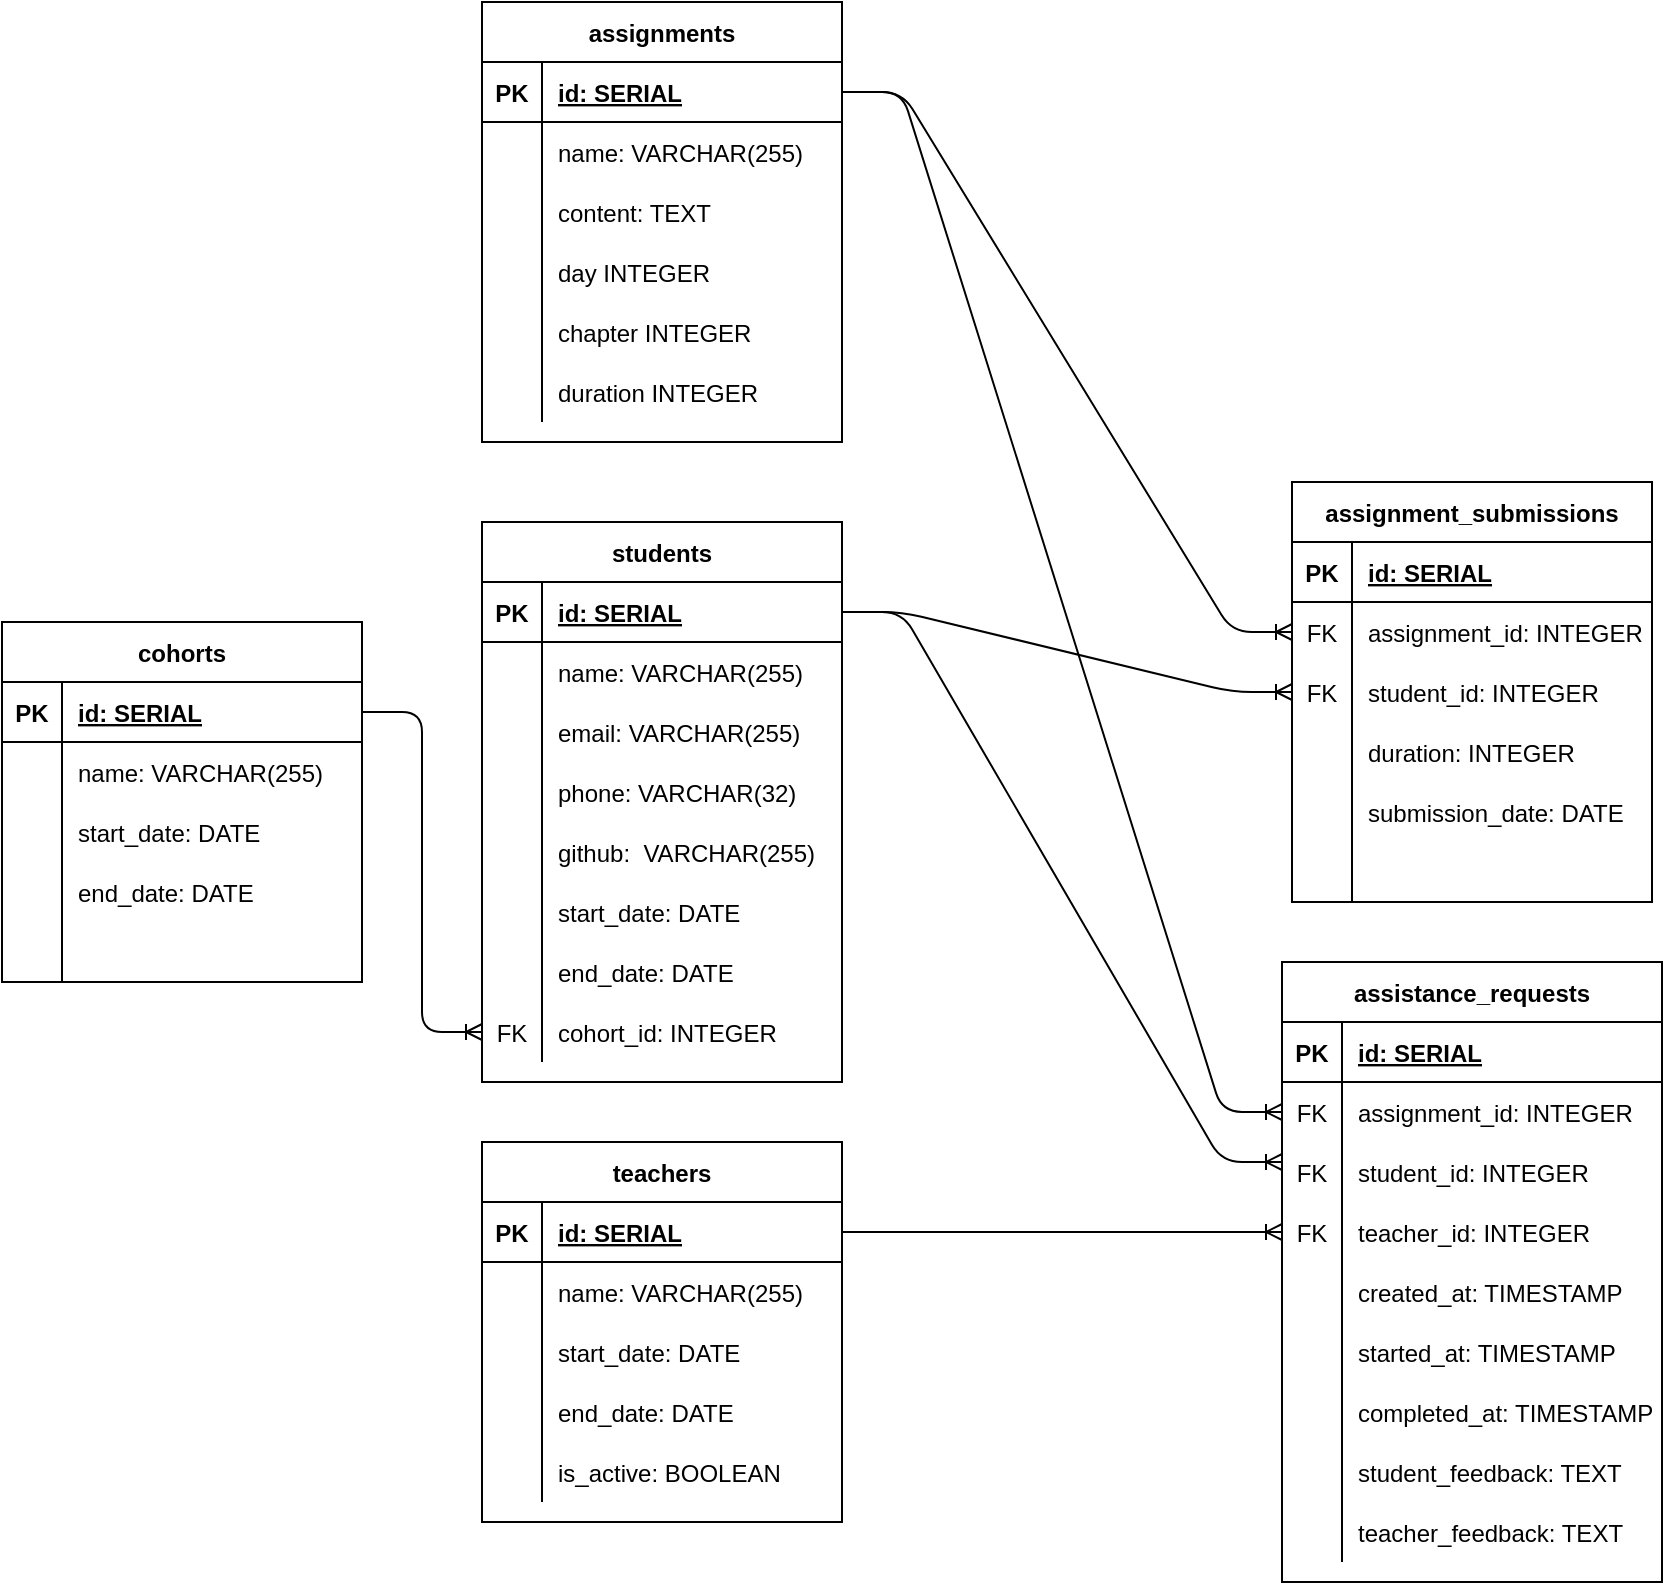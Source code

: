 <mxfile version="14.4.3" type="github">
  <diagram name="Page-1" id="9f46799a-70d6-7492-0946-bef42562c5a5">
    <mxGraphModel dx="452" dy="615" grid="1" gridSize="10" guides="1" tooltips="1" connect="1" arrows="1" fold="1" page="1" pageScale="1" pageWidth="1100" pageHeight="850" background="#ffffff" math="0" shadow="0">
      <root>
        <mxCell id="0" />
        <mxCell id="1" parent="0" />
        <mxCell id="kGKx1Hh210MYLpCaCGiT-14" value="" style="edgeStyle=entityRelationEdgeStyle;fontSize=12;html=1;endArrow=ERoneToMany;entryX=0;entryY=0.5;entryDx=0;entryDy=0;exitX=1;exitY=0.5;exitDx=0;exitDy=0;" edge="1" parent="1" source="kGKx1Hh210MYLpCaCGiT-20" target="kGKx1Hh210MYLpCaCGiT-45">
          <mxGeometry width="100" height="100" relative="1" as="geometry">
            <mxPoint x="450" y="90" as="sourcePoint" />
            <mxPoint x="540" y="-10" as="targetPoint" />
          </mxGeometry>
        </mxCell>
        <mxCell id="kGKx1Hh210MYLpCaCGiT-19" value="teachers" style="shape=table;startSize=30;container=1;collapsible=1;childLayout=tableLayout;fixedRows=1;rowLines=0;fontStyle=1;align=center;resizeLast=1;" vertex="1" parent="1">
          <mxGeometry x="460" y="580" width="180" height="190" as="geometry" />
        </mxCell>
        <mxCell id="kGKx1Hh210MYLpCaCGiT-20" value="" style="shape=partialRectangle;collapsible=0;dropTarget=0;pointerEvents=0;fillColor=none;top=0;left=0;bottom=1;right=0;points=[[0,0.5],[1,0.5]];portConstraint=eastwest;" vertex="1" parent="kGKx1Hh210MYLpCaCGiT-19">
          <mxGeometry y="30" width="180" height="30" as="geometry" />
        </mxCell>
        <mxCell id="kGKx1Hh210MYLpCaCGiT-21" value="PK" style="shape=partialRectangle;connectable=0;fillColor=none;top=0;left=0;bottom=0;right=0;fontStyle=1;overflow=hidden;" vertex="1" parent="kGKx1Hh210MYLpCaCGiT-20">
          <mxGeometry width="30" height="30" as="geometry" />
        </mxCell>
        <mxCell id="kGKx1Hh210MYLpCaCGiT-22" value="id: SERIAL" style="shape=partialRectangle;connectable=0;fillColor=none;top=0;left=0;bottom=0;right=0;align=left;spacingLeft=6;fontStyle=5;overflow=hidden;" vertex="1" parent="kGKx1Hh210MYLpCaCGiT-20">
          <mxGeometry x="30" width="150" height="30" as="geometry" />
        </mxCell>
        <mxCell id="kGKx1Hh210MYLpCaCGiT-23" value="" style="shape=partialRectangle;collapsible=0;dropTarget=0;pointerEvents=0;fillColor=none;top=0;left=0;bottom=0;right=0;points=[[0,0.5],[1,0.5]];portConstraint=eastwest;" vertex="1" parent="kGKx1Hh210MYLpCaCGiT-19">
          <mxGeometry y="60" width="180" height="30" as="geometry" />
        </mxCell>
        <mxCell id="kGKx1Hh210MYLpCaCGiT-24" value="" style="shape=partialRectangle;connectable=0;fillColor=none;top=0;left=0;bottom=0;right=0;editable=1;overflow=hidden;" vertex="1" parent="kGKx1Hh210MYLpCaCGiT-23">
          <mxGeometry width="30" height="30" as="geometry" />
        </mxCell>
        <mxCell id="kGKx1Hh210MYLpCaCGiT-25" value="name: VARCHAR(255)" style="shape=partialRectangle;connectable=0;fillColor=none;top=0;left=0;bottom=0;right=0;align=left;spacingLeft=6;overflow=hidden;" vertex="1" parent="kGKx1Hh210MYLpCaCGiT-23">
          <mxGeometry x="30" width="150" height="30" as="geometry" />
        </mxCell>
        <mxCell id="kGKx1Hh210MYLpCaCGiT-26" value="" style="shape=partialRectangle;collapsible=0;dropTarget=0;pointerEvents=0;fillColor=none;top=0;left=0;bottom=0;right=0;points=[[0,0.5],[1,0.5]];portConstraint=eastwest;" vertex="1" parent="kGKx1Hh210MYLpCaCGiT-19">
          <mxGeometry y="90" width="180" height="30" as="geometry" />
        </mxCell>
        <mxCell id="kGKx1Hh210MYLpCaCGiT-27" value="" style="shape=partialRectangle;connectable=0;fillColor=none;top=0;left=0;bottom=0;right=0;editable=1;overflow=hidden;" vertex="1" parent="kGKx1Hh210MYLpCaCGiT-26">
          <mxGeometry width="30" height="30" as="geometry" />
        </mxCell>
        <mxCell id="kGKx1Hh210MYLpCaCGiT-28" value="start_date: DATE" style="shape=partialRectangle;connectable=0;fillColor=none;top=0;left=0;bottom=0;right=0;align=left;spacingLeft=6;overflow=hidden;" vertex="1" parent="kGKx1Hh210MYLpCaCGiT-26">
          <mxGeometry x="30" width="150" height="30" as="geometry" />
        </mxCell>
        <mxCell id="kGKx1Hh210MYLpCaCGiT-29" value="" style="shape=partialRectangle;collapsible=0;dropTarget=0;pointerEvents=0;fillColor=none;top=0;left=0;bottom=0;right=0;points=[[0,0.5],[1,0.5]];portConstraint=eastwest;" vertex="1" parent="kGKx1Hh210MYLpCaCGiT-19">
          <mxGeometry y="120" width="180" height="30" as="geometry" />
        </mxCell>
        <mxCell id="kGKx1Hh210MYLpCaCGiT-30" value="" style="shape=partialRectangle;connectable=0;fillColor=none;top=0;left=0;bottom=0;right=0;editable=1;overflow=hidden;" vertex="1" parent="kGKx1Hh210MYLpCaCGiT-29">
          <mxGeometry width="30" height="30" as="geometry" />
        </mxCell>
        <mxCell id="kGKx1Hh210MYLpCaCGiT-31" value="end_date: DATE" style="shape=partialRectangle;connectable=0;fillColor=none;top=0;left=0;bottom=0;right=0;align=left;spacingLeft=6;overflow=hidden;" vertex="1" parent="kGKx1Hh210MYLpCaCGiT-29">
          <mxGeometry x="30" width="150" height="30" as="geometry" />
        </mxCell>
        <mxCell id="kGKx1Hh210MYLpCaCGiT-32" value="" style="shape=partialRectangle;collapsible=0;dropTarget=0;pointerEvents=0;fillColor=none;top=0;left=0;bottom=0;right=0;points=[[0,0.5],[1,0.5]];portConstraint=eastwest;" vertex="1" parent="kGKx1Hh210MYLpCaCGiT-19">
          <mxGeometry y="150" width="180" height="30" as="geometry" />
        </mxCell>
        <mxCell id="kGKx1Hh210MYLpCaCGiT-33" value="" style="shape=partialRectangle;connectable=0;fillColor=none;top=0;left=0;bottom=0;right=0;editable=1;overflow=hidden;" vertex="1" parent="kGKx1Hh210MYLpCaCGiT-32">
          <mxGeometry width="30" height="30" as="geometry" />
        </mxCell>
        <mxCell id="kGKx1Hh210MYLpCaCGiT-34" value="is_active: BOOLEAN" style="shape=partialRectangle;connectable=0;fillColor=none;top=0;left=0;bottom=0;right=0;align=left;spacingLeft=6;overflow=hidden;" vertex="1" parent="kGKx1Hh210MYLpCaCGiT-32">
          <mxGeometry x="30" width="150" height="30" as="geometry" />
        </mxCell>
        <mxCell id="kGKx1Hh210MYLpCaCGiT-35" value="assistance_requests" style="shape=table;startSize=30;container=1;collapsible=1;childLayout=tableLayout;fixedRows=1;rowLines=0;fontStyle=1;align=center;resizeLast=1;" vertex="1" parent="1">
          <mxGeometry x="860" y="490" width="190" height="310" as="geometry" />
        </mxCell>
        <mxCell id="kGKx1Hh210MYLpCaCGiT-36" value="" style="shape=partialRectangle;collapsible=0;dropTarget=0;pointerEvents=0;fillColor=none;top=0;left=0;bottom=1;right=0;points=[[0,0.5],[1,0.5]];portConstraint=eastwest;" vertex="1" parent="kGKx1Hh210MYLpCaCGiT-35">
          <mxGeometry y="30" width="190" height="30" as="geometry" />
        </mxCell>
        <mxCell id="kGKx1Hh210MYLpCaCGiT-37" value="PK" style="shape=partialRectangle;connectable=0;fillColor=none;top=0;left=0;bottom=0;right=0;fontStyle=1;overflow=hidden;" vertex="1" parent="kGKx1Hh210MYLpCaCGiT-36">
          <mxGeometry width="30" height="30" as="geometry" />
        </mxCell>
        <mxCell id="kGKx1Hh210MYLpCaCGiT-38" value="id: SERIAL" style="shape=partialRectangle;connectable=0;fillColor=none;top=0;left=0;bottom=0;right=0;align=left;spacingLeft=6;fontStyle=5;overflow=hidden;" vertex="1" parent="kGKx1Hh210MYLpCaCGiT-36">
          <mxGeometry x="30" width="160" height="30" as="geometry" />
        </mxCell>
        <mxCell id="kGKx1Hh210MYLpCaCGiT-39" value="" style="shape=partialRectangle;collapsible=0;dropTarget=0;pointerEvents=0;fillColor=none;top=0;left=0;bottom=0;right=0;points=[[0,0.5],[1,0.5]];portConstraint=eastwest;" vertex="1" parent="kGKx1Hh210MYLpCaCGiT-35">
          <mxGeometry y="60" width="190" height="30" as="geometry" />
        </mxCell>
        <mxCell id="kGKx1Hh210MYLpCaCGiT-40" value="FK" style="shape=partialRectangle;connectable=0;fillColor=none;top=0;left=0;bottom=0;right=0;editable=1;overflow=hidden;" vertex="1" parent="kGKx1Hh210MYLpCaCGiT-39">
          <mxGeometry width="30" height="30" as="geometry" />
        </mxCell>
        <mxCell id="kGKx1Hh210MYLpCaCGiT-41" value="assignment_id: INTEGER" style="shape=partialRectangle;connectable=0;fillColor=none;top=0;left=0;bottom=0;right=0;align=left;spacingLeft=6;overflow=hidden;" vertex="1" parent="kGKx1Hh210MYLpCaCGiT-39">
          <mxGeometry x="30" width="160" height="30" as="geometry" />
        </mxCell>
        <mxCell id="kGKx1Hh210MYLpCaCGiT-42" value="" style="shape=partialRectangle;collapsible=0;dropTarget=0;pointerEvents=0;fillColor=none;top=0;left=0;bottom=0;right=0;points=[[0,0.5],[1,0.5]];portConstraint=eastwest;" vertex="1" parent="kGKx1Hh210MYLpCaCGiT-35">
          <mxGeometry y="90" width="190" height="30" as="geometry" />
        </mxCell>
        <mxCell id="kGKx1Hh210MYLpCaCGiT-43" value="FK" style="shape=partialRectangle;connectable=0;fillColor=none;top=0;left=0;bottom=0;right=0;editable=1;overflow=hidden;" vertex="1" parent="kGKx1Hh210MYLpCaCGiT-42">
          <mxGeometry width="30" height="30" as="geometry" />
        </mxCell>
        <mxCell id="kGKx1Hh210MYLpCaCGiT-44" value="student_id: INTEGER" style="shape=partialRectangle;connectable=0;fillColor=none;top=0;left=0;bottom=0;right=0;align=left;spacingLeft=6;overflow=hidden;" vertex="1" parent="kGKx1Hh210MYLpCaCGiT-42">
          <mxGeometry x="30" width="160" height="30" as="geometry" />
        </mxCell>
        <mxCell id="kGKx1Hh210MYLpCaCGiT-45" value="" style="shape=partialRectangle;collapsible=0;dropTarget=0;pointerEvents=0;fillColor=none;top=0;left=0;bottom=0;right=0;points=[[0,0.5],[1,0.5]];portConstraint=eastwest;" vertex="1" parent="kGKx1Hh210MYLpCaCGiT-35">
          <mxGeometry y="120" width="190" height="30" as="geometry" />
        </mxCell>
        <mxCell id="kGKx1Hh210MYLpCaCGiT-46" value="FK" style="shape=partialRectangle;connectable=0;fillColor=none;top=0;left=0;bottom=0;right=0;editable=1;overflow=hidden;" vertex="1" parent="kGKx1Hh210MYLpCaCGiT-45">
          <mxGeometry width="30" height="30" as="geometry" />
        </mxCell>
        <mxCell id="kGKx1Hh210MYLpCaCGiT-47" value="teacher_id: INTEGER" style="shape=partialRectangle;connectable=0;fillColor=none;top=0;left=0;bottom=0;right=0;align=left;spacingLeft=6;overflow=hidden;" vertex="1" parent="kGKx1Hh210MYLpCaCGiT-45">
          <mxGeometry x="30" width="160" height="30" as="geometry" />
        </mxCell>
        <mxCell id="kGKx1Hh210MYLpCaCGiT-48" value="" style="shape=partialRectangle;collapsible=0;dropTarget=0;pointerEvents=0;fillColor=none;top=0;left=0;bottom=0;right=0;points=[[0,0.5],[1,0.5]];portConstraint=eastwest;" vertex="1" parent="kGKx1Hh210MYLpCaCGiT-35">
          <mxGeometry y="150" width="190" height="30" as="geometry" />
        </mxCell>
        <mxCell id="kGKx1Hh210MYLpCaCGiT-49" value="" style="shape=partialRectangle;connectable=0;fillColor=none;top=0;left=0;bottom=0;right=0;editable=1;overflow=hidden;" vertex="1" parent="kGKx1Hh210MYLpCaCGiT-48">
          <mxGeometry width="30" height="30" as="geometry" />
        </mxCell>
        <mxCell id="kGKx1Hh210MYLpCaCGiT-50" value="created_at: TIMESTAMP" style="shape=partialRectangle;connectable=0;fillColor=none;top=0;left=0;bottom=0;right=0;align=left;spacingLeft=6;overflow=hidden;" vertex="1" parent="kGKx1Hh210MYLpCaCGiT-48">
          <mxGeometry x="30" width="160" height="30" as="geometry" />
        </mxCell>
        <mxCell id="kGKx1Hh210MYLpCaCGiT-51" value="" style="shape=partialRectangle;collapsible=0;dropTarget=0;pointerEvents=0;fillColor=none;top=0;left=0;bottom=0;right=0;points=[[0,0.5],[1,0.5]];portConstraint=eastwest;" vertex="1" parent="kGKx1Hh210MYLpCaCGiT-35">
          <mxGeometry y="180" width="190" height="30" as="geometry" />
        </mxCell>
        <mxCell id="kGKx1Hh210MYLpCaCGiT-52" value="" style="shape=partialRectangle;connectable=0;fillColor=none;top=0;left=0;bottom=0;right=0;editable=1;overflow=hidden;" vertex="1" parent="kGKx1Hh210MYLpCaCGiT-51">
          <mxGeometry width="30" height="30" as="geometry" />
        </mxCell>
        <mxCell id="kGKx1Hh210MYLpCaCGiT-53" value="started_at: TIMESTAMP" style="shape=partialRectangle;connectable=0;fillColor=none;top=0;left=0;bottom=0;right=0;align=left;spacingLeft=6;overflow=hidden;" vertex="1" parent="kGKx1Hh210MYLpCaCGiT-51">
          <mxGeometry x="30" width="160" height="30" as="geometry" />
        </mxCell>
        <mxCell id="kGKx1Hh210MYLpCaCGiT-151" value="" style="shape=partialRectangle;collapsible=0;dropTarget=0;pointerEvents=0;fillColor=none;top=0;left=0;bottom=0;right=0;points=[[0,0.5],[1,0.5]];portConstraint=eastwest;" vertex="1" parent="kGKx1Hh210MYLpCaCGiT-35">
          <mxGeometry y="210" width="190" height="30" as="geometry" />
        </mxCell>
        <mxCell id="kGKx1Hh210MYLpCaCGiT-152" value="" style="shape=partialRectangle;connectable=0;fillColor=none;top=0;left=0;bottom=0;right=0;editable=1;overflow=hidden;" vertex="1" parent="kGKx1Hh210MYLpCaCGiT-151">
          <mxGeometry width="30" height="30" as="geometry" />
        </mxCell>
        <mxCell id="kGKx1Hh210MYLpCaCGiT-153" value="completed_at: TIMESTAMP" style="shape=partialRectangle;connectable=0;fillColor=none;top=0;left=0;bottom=0;right=0;align=left;spacingLeft=6;overflow=hidden;" vertex="1" parent="kGKx1Hh210MYLpCaCGiT-151">
          <mxGeometry x="30" width="160" height="30" as="geometry" />
        </mxCell>
        <mxCell id="kGKx1Hh210MYLpCaCGiT-54" value="" style="shape=partialRectangle;collapsible=0;dropTarget=0;pointerEvents=0;fillColor=none;top=0;left=0;bottom=0;right=0;points=[[0,0.5],[1,0.5]];portConstraint=eastwest;" vertex="1" parent="kGKx1Hh210MYLpCaCGiT-35">
          <mxGeometry y="240" width="190" height="30" as="geometry" />
        </mxCell>
        <mxCell id="kGKx1Hh210MYLpCaCGiT-55" value="" style="shape=partialRectangle;connectable=0;fillColor=none;top=0;left=0;bottom=0;right=0;editable=1;overflow=hidden;" vertex="1" parent="kGKx1Hh210MYLpCaCGiT-54">
          <mxGeometry width="30" height="30" as="geometry" />
        </mxCell>
        <mxCell id="kGKx1Hh210MYLpCaCGiT-56" value="student_feedback: TEXT" style="shape=partialRectangle;connectable=0;fillColor=none;top=0;left=0;bottom=0;right=0;align=left;spacingLeft=6;overflow=hidden;" vertex="1" parent="kGKx1Hh210MYLpCaCGiT-54">
          <mxGeometry x="30" width="160" height="30" as="geometry" />
        </mxCell>
        <mxCell id="kGKx1Hh210MYLpCaCGiT-57" value="" style="shape=partialRectangle;collapsible=0;dropTarget=0;pointerEvents=0;fillColor=none;top=0;left=0;bottom=0;right=0;points=[[0,0.5],[1,0.5]];portConstraint=eastwest;" vertex="1" parent="kGKx1Hh210MYLpCaCGiT-35">
          <mxGeometry y="270" width="190" height="30" as="geometry" />
        </mxCell>
        <mxCell id="kGKx1Hh210MYLpCaCGiT-58" value="" style="shape=partialRectangle;connectable=0;fillColor=none;top=0;left=0;bottom=0;right=0;editable=1;overflow=hidden;" vertex="1" parent="kGKx1Hh210MYLpCaCGiT-57">
          <mxGeometry width="30" height="30" as="geometry" />
        </mxCell>
        <mxCell id="kGKx1Hh210MYLpCaCGiT-59" value="teacher_feedback: TEXT" style="shape=partialRectangle;connectable=0;fillColor=none;top=0;left=0;bottom=0;right=0;align=left;spacingLeft=6;overflow=hidden;" vertex="1" parent="kGKx1Hh210MYLpCaCGiT-57">
          <mxGeometry x="30" width="160" height="30" as="geometry" />
        </mxCell>
        <mxCell id="kGKx1Hh210MYLpCaCGiT-60" value="students" style="shape=table;startSize=30;container=1;collapsible=1;childLayout=tableLayout;fixedRows=1;rowLines=0;fontStyle=1;align=center;resizeLast=1;" vertex="1" parent="1">
          <mxGeometry x="460" y="270" width="180" height="280" as="geometry" />
        </mxCell>
        <mxCell id="kGKx1Hh210MYLpCaCGiT-61" value="" style="shape=partialRectangle;collapsible=0;dropTarget=0;pointerEvents=0;fillColor=none;top=0;left=0;bottom=1;right=0;points=[[0,0.5],[1,0.5]];portConstraint=eastwest;" vertex="1" parent="kGKx1Hh210MYLpCaCGiT-60">
          <mxGeometry y="30" width="180" height="30" as="geometry" />
        </mxCell>
        <mxCell id="kGKx1Hh210MYLpCaCGiT-62" value="PK" style="shape=partialRectangle;connectable=0;fillColor=none;top=0;left=0;bottom=0;right=0;fontStyle=1;overflow=hidden;" vertex="1" parent="kGKx1Hh210MYLpCaCGiT-61">
          <mxGeometry width="30" height="30" as="geometry" />
        </mxCell>
        <mxCell id="kGKx1Hh210MYLpCaCGiT-63" value="id: SERIAL" style="shape=partialRectangle;connectable=0;fillColor=none;top=0;left=0;bottom=0;right=0;align=left;spacingLeft=6;fontStyle=5;overflow=hidden;" vertex="1" parent="kGKx1Hh210MYLpCaCGiT-61">
          <mxGeometry x="30" width="150" height="30" as="geometry" />
        </mxCell>
        <mxCell id="kGKx1Hh210MYLpCaCGiT-64" value="" style="shape=partialRectangle;collapsible=0;dropTarget=0;pointerEvents=0;fillColor=none;top=0;left=0;bottom=0;right=0;points=[[0,0.5],[1,0.5]];portConstraint=eastwest;" vertex="1" parent="kGKx1Hh210MYLpCaCGiT-60">
          <mxGeometry y="60" width="180" height="30" as="geometry" />
        </mxCell>
        <mxCell id="kGKx1Hh210MYLpCaCGiT-65" value="" style="shape=partialRectangle;connectable=0;fillColor=none;top=0;left=0;bottom=0;right=0;editable=1;overflow=hidden;" vertex="1" parent="kGKx1Hh210MYLpCaCGiT-64">
          <mxGeometry width="30" height="30" as="geometry" />
        </mxCell>
        <mxCell id="kGKx1Hh210MYLpCaCGiT-66" value="name: VARCHAR(255)" style="shape=partialRectangle;connectable=0;fillColor=none;top=0;left=0;bottom=0;right=0;align=left;spacingLeft=6;overflow=hidden;" vertex="1" parent="kGKx1Hh210MYLpCaCGiT-64">
          <mxGeometry x="30" width="150" height="30" as="geometry" />
        </mxCell>
        <mxCell id="kGKx1Hh210MYLpCaCGiT-67" value="" style="shape=partialRectangle;collapsible=0;dropTarget=0;pointerEvents=0;fillColor=none;top=0;left=0;bottom=0;right=0;points=[[0,0.5],[1,0.5]];portConstraint=eastwest;" vertex="1" parent="kGKx1Hh210MYLpCaCGiT-60">
          <mxGeometry y="90" width="180" height="30" as="geometry" />
        </mxCell>
        <mxCell id="kGKx1Hh210MYLpCaCGiT-68" value="" style="shape=partialRectangle;connectable=0;fillColor=none;top=0;left=0;bottom=0;right=0;editable=1;overflow=hidden;" vertex="1" parent="kGKx1Hh210MYLpCaCGiT-67">
          <mxGeometry width="30" height="30" as="geometry" />
        </mxCell>
        <mxCell id="kGKx1Hh210MYLpCaCGiT-69" value="email: VARCHAR(255)" style="shape=partialRectangle;connectable=0;fillColor=none;top=0;left=0;bottom=0;right=0;align=left;spacingLeft=6;overflow=hidden;" vertex="1" parent="kGKx1Hh210MYLpCaCGiT-67">
          <mxGeometry x="30" width="150" height="30" as="geometry" />
        </mxCell>
        <mxCell id="kGKx1Hh210MYLpCaCGiT-70" value="" style="shape=partialRectangle;collapsible=0;dropTarget=0;pointerEvents=0;fillColor=none;top=0;left=0;bottom=0;right=0;points=[[0,0.5],[1,0.5]];portConstraint=eastwest;" vertex="1" parent="kGKx1Hh210MYLpCaCGiT-60">
          <mxGeometry y="120" width="180" height="30" as="geometry" />
        </mxCell>
        <mxCell id="kGKx1Hh210MYLpCaCGiT-71" value="" style="shape=partialRectangle;connectable=0;fillColor=none;top=0;left=0;bottom=0;right=0;editable=1;overflow=hidden;" vertex="1" parent="kGKx1Hh210MYLpCaCGiT-70">
          <mxGeometry width="30" height="30" as="geometry" />
        </mxCell>
        <mxCell id="kGKx1Hh210MYLpCaCGiT-72" value="phone:  VARCHAR(32)" style="shape=partialRectangle;connectable=0;fillColor=none;top=0;left=0;bottom=0;right=0;align=left;spacingLeft=6;overflow=hidden;" vertex="1" parent="kGKx1Hh210MYLpCaCGiT-70">
          <mxGeometry x="30" width="150" height="30" as="geometry" />
        </mxCell>
        <mxCell id="kGKx1Hh210MYLpCaCGiT-73" value="" style="shape=partialRectangle;collapsible=0;dropTarget=0;pointerEvents=0;fillColor=none;top=0;left=0;bottom=0;right=0;points=[[0,0.5],[1,0.5]];portConstraint=eastwest;" vertex="1" parent="kGKx1Hh210MYLpCaCGiT-60">
          <mxGeometry y="150" width="180" height="30" as="geometry" />
        </mxCell>
        <mxCell id="kGKx1Hh210MYLpCaCGiT-74" value="" style="shape=partialRectangle;connectable=0;fillColor=none;top=0;left=0;bottom=0;right=0;editable=1;overflow=hidden;" vertex="1" parent="kGKx1Hh210MYLpCaCGiT-73">
          <mxGeometry width="30" height="30" as="geometry" />
        </mxCell>
        <mxCell id="kGKx1Hh210MYLpCaCGiT-75" value="github:  VARCHAR(255)" style="shape=partialRectangle;connectable=0;fillColor=none;top=0;left=0;bottom=0;right=0;align=left;spacingLeft=6;overflow=hidden;" vertex="1" parent="kGKx1Hh210MYLpCaCGiT-73">
          <mxGeometry x="30" width="150" height="30" as="geometry" />
        </mxCell>
        <mxCell id="kGKx1Hh210MYLpCaCGiT-125" value="" style="shape=partialRectangle;collapsible=0;dropTarget=0;pointerEvents=0;fillColor=none;top=0;left=0;bottom=0;right=0;points=[[0,0.5],[1,0.5]];portConstraint=eastwest;" vertex="1" parent="kGKx1Hh210MYLpCaCGiT-60">
          <mxGeometry y="180" width="180" height="30" as="geometry" />
        </mxCell>
        <mxCell id="kGKx1Hh210MYLpCaCGiT-126" value="" style="shape=partialRectangle;connectable=0;fillColor=none;top=0;left=0;bottom=0;right=0;editable=1;overflow=hidden;" vertex="1" parent="kGKx1Hh210MYLpCaCGiT-125">
          <mxGeometry width="30" height="30" as="geometry" />
        </mxCell>
        <mxCell id="kGKx1Hh210MYLpCaCGiT-127" value="start_date: DATE" style="shape=partialRectangle;connectable=0;fillColor=none;top=0;left=0;bottom=0;right=0;align=left;spacingLeft=6;overflow=hidden;" vertex="1" parent="kGKx1Hh210MYLpCaCGiT-125">
          <mxGeometry x="30" width="150" height="30" as="geometry" />
        </mxCell>
        <mxCell id="kGKx1Hh210MYLpCaCGiT-128" value="" style="shape=partialRectangle;collapsible=0;dropTarget=0;pointerEvents=0;fillColor=none;top=0;left=0;bottom=0;right=0;points=[[0,0.5],[1,0.5]];portConstraint=eastwest;" vertex="1" parent="kGKx1Hh210MYLpCaCGiT-60">
          <mxGeometry y="210" width="180" height="30" as="geometry" />
        </mxCell>
        <mxCell id="kGKx1Hh210MYLpCaCGiT-129" value="" style="shape=partialRectangle;connectable=0;fillColor=none;top=0;left=0;bottom=0;right=0;editable=1;overflow=hidden;" vertex="1" parent="kGKx1Hh210MYLpCaCGiT-128">
          <mxGeometry width="30" height="30" as="geometry" />
        </mxCell>
        <mxCell id="kGKx1Hh210MYLpCaCGiT-130" value="end_date: DATE" style="shape=partialRectangle;connectable=0;fillColor=none;top=0;left=0;bottom=0;right=0;align=left;spacingLeft=6;overflow=hidden;" vertex="1" parent="kGKx1Hh210MYLpCaCGiT-128">
          <mxGeometry x="30" width="150" height="30" as="geometry" />
        </mxCell>
        <mxCell id="kGKx1Hh210MYLpCaCGiT-131" value="" style="shape=partialRectangle;collapsible=0;dropTarget=0;pointerEvents=0;fillColor=none;top=0;left=0;bottom=0;right=0;points=[[0,0.5],[1,0.5]];portConstraint=eastwest;" vertex="1" parent="kGKx1Hh210MYLpCaCGiT-60">
          <mxGeometry y="240" width="180" height="30" as="geometry" />
        </mxCell>
        <mxCell id="kGKx1Hh210MYLpCaCGiT-132" value="FK" style="shape=partialRectangle;connectable=0;fillColor=none;top=0;left=0;bottom=0;right=0;editable=1;overflow=hidden;" vertex="1" parent="kGKx1Hh210MYLpCaCGiT-131">
          <mxGeometry width="30" height="30" as="geometry" />
        </mxCell>
        <mxCell id="kGKx1Hh210MYLpCaCGiT-133" value="cohort_id: INTEGER" style="shape=partialRectangle;connectable=0;fillColor=none;top=0;left=0;bottom=0;right=0;align=left;spacingLeft=6;overflow=hidden;" vertex="1" parent="kGKx1Hh210MYLpCaCGiT-131">
          <mxGeometry x="30" width="150" height="30" as="geometry" />
        </mxCell>
        <mxCell id="kGKx1Hh210MYLpCaCGiT-76" value="cohorts" style="shape=table;startSize=30;container=1;collapsible=1;childLayout=tableLayout;fixedRows=1;rowLines=0;fontStyle=1;align=center;resizeLast=1;" vertex="1" parent="1">
          <mxGeometry x="220" y="320" width="180" height="180" as="geometry" />
        </mxCell>
        <mxCell id="kGKx1Hh210MYLpCaCGiT-77" value="" style="shape=partialRectangle;collapsible=0;dropTarget=0;pointerEvents=0;fillColor=none;top=0;left=0;bottom=1;right=0;points=[[0,0.5],[1,0.5]];portConstraint=eastwest;" vertex="1" parent="kGKx1Hh210MYLpCaCGiT-76">
          <mxGeometry y="30" width="180" height="30" as="geometry" />
        </mxCell>
        <mxCell id="kGKx1Hh210MYLpCaCGiT-78" value="PK" style="shape=partialRectangle;connectable=0;fillColor=none;top=0;left=0;bottom=0;right=0;fontStyle=1;overflow=hidden;" vertex="1" parent="kGKx1Hh210MYLpCaCGiT-77">
          <mxGeometry width="30" height="30" as="geometry" />
        </mxCell>
        <mxCell id="kGKx1Hh210MYLpCaCGiT-79" value="id: SERIAL" style="shape=partialRectangle;connectable=0;fillColor=none;top=0;left=0;bottom=0;right=0;align=left;spacingLeft=6;fontStyle=5;overflow=hidden;" vertex="1" parent="kGKx1Hh210MYLpCaCGiT-77">
          <mxGeometry x="30" width="150" height="30" as="geometry" />
        </mxCell>
        <mxCell id="kGKx1Hh210MYLpCaCGiT-80" value="" style="shape=partialRectangle;collapsible=0;dropTarget=0;pointerEvents=0;fillColor=none;top=0;left=0;bottom=0;right=0;points=[[0,0.5],[1,0.5]];portConstraint=eastwest;" vertex="1" parent="kGKx1Hh210MYLpCaCGiT-76">
          <mxGeometry y="60" width="180" height="30" as="geometry" />
        </mxCell>
        <mxCell id="kGKx1Hh210MYLpCaCGiT-81" value="" style="shape=partialRectangle;connectable=0;fillColor=none;top=0;left=0;bottom=0;right=0;editable=1;overflow=hidden;" vertex="1" parent="kGKx1Hh210MYLpCaCGiT-80">
          <mxGeometry width="30" height="30" as="geometry" />
        </mxCell>
        <mxCell id="kGKx1Hh210MYLpCaCGiT-82" value="name:  VARCHAR(255)" style="shape=partialRectangle;connectable=0;fillColor=none;top=0;left=0;bottom=0;right=0;align=left;spacingLeft=6;overflow=hidden;" vertex="1" parent="kGKx1Hh210MYLpCaCGiT-80">
          <mxGeometry x="30" width="150" height="30" as="geometry" />
        </mxCell>
        <mxCell id="kGKx1Hh210MYLpCaCGiT-83" value="" style="shape=partialRectangle;collapsible=0;dropTarget=0;pointerEvents=0;fillColor=none;top=0;left=0;bottom=0;right=0;points=[[0,0.5],[1,0.5]];portConstraint=eastwest;" vertex="1" parent="kGKx1Hh210MYLpCaCGiT-76">
          <mxGeometry y="90" width="180" height="30" as="geometry" />
        </mxCell>
        <mxCell id="kGKx1Hh210MYLpCaCGiT-84" value="" style="shape=partialRectangle;connectable=0;fillColor=none;top=0;left=0;bottom=0;right=0;editable=1;overflow=hidden;" vertex="1" parent="kGKx1Hh210MYLpCaCGiT-83">
          <mxGeometry width="30" height="30" as="geometry" />
        </mxCell>
        <mxCell id="kGKx1Hh210MYLpCaCGiT-85" value="start_date: DATE" style="shape=partialRectangle;connectable=0;fillColor=none;top=0;left=0;bottom=0;right=0;align=left;spacingLeft=6;overflow=hidden;" vertex="1" parent="kGKx1Hh210MYLpCaCGiT-83">
          <mxGeometry x="30" width="150" height="30" as="geometry" />
        </mxCell>
        <mxCell id="kGKx1Hh210MYLpCaCGiT-86" value="" style="shape=partialRectangle;collapsible=0;dropTarget=0;pointerEvents=0;fillColor=none;top=0;left=0;bottom=0;right=0;points=[[0,0.5],[1,0.5]];portConstraint=eastwest;" vertex="1" parent="kGKx1Hh210MYLpCaCGiT-76">
          <mxGeometry y="120" width="180" height="30" as="geometry" />
        </mxCell>
        <mxCell id="kGKx1Hh210MYLpCaCGiT-87" value="" style="shape=partialRectangle;connectable=0;fillColor=none;top=0;left=0;bottom=0;right=0;editable=1;overflow=hidden;" vertex="1" parent="kGKx1Hh210MYLpCaCGiT-86">
          <mxGeometry width="30" height="30" as="geometry" />
        </mxCell>
        <mxCell id="kGKx1Hh210MYLpCaCGiT-88" value="end_date: DATE" style="shape=partialRectangle;connectable=0;fillColor=none;top=0;left=0;bottom=0;right=0;align=left;spacingLeft=6;overflow=hidden;" vertex="1" parent="kGKx1Hh210MYLpCaCGiT-86">
          <mxGeometry x="30" width="150" height="30" as="geometry" />
        </mxCell>
        <mxCell id="kGKx1Hh210MYLpCaCGiT-89" value="" style="shape=partialRectangle;collapsible=0;dropTarget=0;pointerEvents=0;fillColor=none;top=0;left=0;bottom=0;right=0;points=[[0,0.5],[1,0.5]];portConstraint=eastwest;" vertex="1" parent="kGKx1Hh210MYLpCaCGiT-76">
          <mxGeometry y="150" width="180" height="30" as="geometry" />
        </mxCell>
        <mxCell id="kGKx1Hh210MYLpCaCGiT-90" value="" style="shape=partialRectangle;connectable=0;fillColor=none;top=0;left=0;bottom=0;right=0;editable=1;overflow=hidden;" vertex="1" parent="kGKx1Hh210MYLpCaCGiT-89">
          <mxGeometry width="30" height="30" as="geometry" />
        </mxCell>
        <mxCell id="kGKx1Hh210MYLpCaCGiT-91" value="" style="shape=partialRectangle;connectable=0;fillColor=none;top=0;left=0;bottom=0;right=0;align=left;spacingLeft=6;overflow=hidden;" vertex="1" parent="kGKx1Hh210MYLpCaCGiT-89">
          <mxGeometry x="30" width="150" height="30" as="geometry" />
        </mxCell>
        <mxCell id="kGKx1Hh210MYLpCaCGiT-92" value="assignments" style="shape=table;startSize=30;container=1;collapsible=1;childLayout=tableLayout;fixedRows=1;rowLines=0;fontStyle=1;align=center;resizeLast=1;" vertex="1" parent="1">
          <mxGeometry x="460" y="10" width="180" height="220" as="geometry" />
        </mxCell>
        <mxCell id="kGKx1Hh210MYLpCaCGiT-93" value="" style="shape=partialRectangle;collapsible=0;dropTarget=0;pointerEvents=0;fillColor=none;top=0;left=0;bottom=1;right=0;points=[[0,0.5],[1,0.5]];portConstraint=eastwest;" vertex="1" parent="kGKx1Hh210MYLpCaCGiT-92">
          <mxGeometry y="30" width="180" height="30" as="geometry" />
        </mxCell>
        <mxCell id="kGKx1Hh210MYLpCaCGiT-94" value="PK" style="shape=partialRectangle;connectable=0;fillColor=none;top=0;left=0;bottom=0;right=0;fontStyle=1;overflow=hidden;" vertex="1" parent="kGKx1Hh210MYLpCaCGiT-93">
          <mxGeometry width="30" height="30" as="geometry" />
        </mxCell>
        <mxCell id="kGKx1Hh210MYLpCaCGiT-95" value="id: SERIAL" style="shape=partialRectangle;connectable=0;fillColor=none;top=0;left=0;bottom=0;right=0;align=left;spacingLeft=6;fontStyle=5;overflow=hidden;" vertex="1" parent="kGKx1Hh210MYLpCaCGiT-93">
          <mxGeometry x="30" width="150" height="30" as="geometry" />
        </mxCell>
        <mxCell id="kGKx1Hh210MYLpCaCGiT-96" value="" style="shape=partialRectangle;collapsible=0;dropTarget=0;pointerEvents=0;fillColor=none;top=0;left=0;bottom=0;right=0;points=[[0,0.5],[1,0.5]];portConstraint=eastwest;" vertex="1" parent="kGKx1Hh210MYLpCaCGiT-92">
          <mxGeometry y="60" width="180" height="30" as="geometry" />
        </mxCell>
        <mxCell id="kGKx1Hh210MYLpCaCGiT-97" value="" style="shape=partialRectangle;connectable=0;fillColor=none;top=0;left=0;bottom=0;right=0;editable=1;overflow=hidden;" vertex="1" parent="kGKx1Hh210MYLpCaCGiT-96">
          <mxGeometry width="30" height="30" as="geometry" />
        </mxCell>
        <mxCell id="kGKx1Hh210MYLpCaCGiT-98" value="name: VARCHAR(255)" style="shape=partialRectangle;connectable=0;fillColor=none;top=0;left=0;bottom=0;right=0;align=left;spacingLeft=6;overflow=hidden;" vertex="1" parent="kGKx1Hh210MYLpCaCGiT-96">
          <mxGeometry x="30" width="150" height="30" as="geometry" />
        </mxCell>
        <mxCell id="kGKx1Hh210MYLpCaCGiT-99" value="" style="shape=partialRectangle;collapsible=0;dropTarget=0;pointerEvents=0;fillColor=none;top=0;left=0;bottom=0;right=0;points=[[0,0.5],[1,0.5]];portConstraint=eastwest;" vertex="1" parent="kGKx1Hh210MYLpCaCGiT-92">
          <mxGeometry y="90" width="180" height="30" as="geometry" />
        </mxCell>
        <mxCell id="kGKx1Hh210MYLpCaCGiT-100" value="" style="shape=partialRectangle;connectable=0;fillColor=none;top=0;left=0;bottom=0;right=0;editable=1;overflow=hidden;" vertex="1" parent="kGKx1Hh210MYLpCaCGiT-99">
          <mxGeometry width="30" height="30" as="geometry" />
        </mxCell>
        <mxCell id="kGKx1Hh210MYLpCaCGiT-101" value="content: TEXT" style="shape=partialRectangle;connectable=0;fillColor=none;top=0;left=0;bottom=0;right=0;align=left;spacingLeft=6;overflow=hidden;" vertex="1" parent="kGKx1Hh210MYLpCaCGiT-99">
          <mxGeometry x="30" width="150" height="30" as="geometry" />
        </mxCell>
        <mxCell id="kGKx1Hh210MYLpCaCGiT-102" value="" style="shape=partialRectangle;collapsible=0;dropTarget=0;pointerEvents=0;fillColor=none;top=0;left=0;bottom=0;right=0;points=[[0,0.5],[1,0.5]];portConstraint=eastwest;" vertex="1" parent="kGKx1Hh210MYLpCaCGiT-92">
          <mxGeometry y="120" width="180" height="30" as="geometry" />
        </mxCell>
        <mxCell id="kGKx1Hh210MYLpCaCGiT-103" value="" style="shape=partialRectangle;connectable=0;fillColor=none;top=0;left=0;bottom=0;right=0;editable=1;overflow=hidden;" vertex="1" parent="kGKx1Hh210MYLpCaCGiT-102">
          <mxGeometry width="30" height="30" as="geometry" />
        </mxCell>
        <mxCell id="kGKx1Hh210MYLpCaCGiT-104" value="day INTEGER" style="shape=partialRectangle;connectable=0;fillColor=none;top=0;left=0;bottom=0;right=0;align=left;spacingLeft=6;overflow=hidden;" vertex="1" parent="kGKx1Hh210MYLpCaCGiT-102">
          <mxGeometry x="30" width="150" height="30" as="geometry" />
        </mxCell>
        <mxCell id="kGKx1Hh210MYLpCaCGiT-105" value="" style="shape=partialRectangle;collapsible=0;dropTarget=0;pointerEvents=0;fillColor=none;top=0;left=0;bottom=0;right=0;points=[[0,0.5],[1,0.5]];portConstraint=eastwest;" vertex="1" parent="kGKx1Hh210MYLpCaCGiT-92">
          <mxGeometry y="150" width="180" height="30" as="geometry" />
        </mxCell>
        <mxCell id="kGKx1Hh210MYLpCaCGiT-106" value="" style="shape=partialRectangle;connectable=0;fillColor=none;top=0;left=0;bottom=0;right=0;editable=1;overflow=hidden;" vertex="1" parent="kGKx1Hh210MYLpCaCGiT-105">
          <mxGeometry width="30" height="30" as="geometry" />
        </mxCell>
        <mxCell id="kGKx1Hh210MYLpCaCGiT-107" value="chapter INTEGER" style="shape=partialRectangle;connectable=0;fillColor=none;top=0;left=0;bottom=0;right=0;align=left;spacingLeft=6;overflow=hidden;" vertex="1" parent="kGKx1Hh210MYLpCaCGiT-105">
          <mxGeometry x="30" width="150" height="30" as="geometry" />
        </mxCell>
        <mxCell id="kGKx1Hh210MYLpCaCGiT-134" value="" style="shape=partialRectangle;collapsible=0;dropTarget=0;pointerEvents=0;fillColor=none;top=0;left=0;bottom=0;right=0;points=[[0,0.5],[1,0.5]];portConstraint=eastwest;" vertex="1" parent="kGKx1Hh210MYLpCaCGiT-92">
          <mxGeometry y="180" width="180" height="30" as="geometry" />
        </mxCell>
        <mxCell id="kGKx1Hh210MYLpCaCGiT-135" value="" style="shape=partialRectangle;connectable=0;fillColor=none;top=0;left=0;bottom=0;right=0;editable=1;overflow=hidden;" vertex="1" parent="kGKx1Hh210MYLpCaCGiT-134">
          <mxGeometry width="30" height="30" as="geometry" />
        </mxCell>
        <mxCell id="kGKx1Hh210MYLpCaCGiT-136" value="duration INTEGER" style="shape=partialRectangle;connectable=0;fillColor=none;top=0;left=0;bottom=0;right=0;align=left;spacingLeft=6;overflow=hidden;" vertex="1" parent="kGKx1Hh210MYLpCaCGiT-134">
          <mxGeometry x="30" width="150" height="30" as="geometry" />
        </mxCell>
        <mxCell id="kGKx1Hh210MYLpCaCGiT-108" value="assignment_submissions" style="shape=table;startSize=30;container=1;collapsible=1;childLayout=tableLayout;fixedRows=1;rowLines=0;fontStyle=1;align=center;resizeLast=1;" vertex="1" parent="1">
          <mxGeometry x="865" y="250" width="180" height="210" as="geometry" />
        </mxCell>
        <mxCell id="kGKx1Hh210MYLpCaCGiT-109" value="" style="shape=partialRectangle;collapsible=0;dropTarget=0;pointerEvents=0;fillColor=none;top=0;left=0;bottom=1;right=0;points=[[0,0.5],[1,0.5]];portConstraint=eastwest;" vertex="1" parent="kGKx1Hh210MYLpCaCGiT-108">
          <mxGeometry y="30" width="180" height="30" as="geometry" />
        </mxCell>
        <mxCell id="kGKx1Hh210MYLpCaCGiT-110" value="PK" style="shape=partialRectangle;connectable=0;fillColor=none;top=0;left=0;bottom=0;right=0;fontStyle=1;overflow=hidden;" vertex="1" parent="kGKx1Hh210MYLpCaCGiT-109">
          <mxGeometry width="30" height="30" as="geometry" />
        </mxCell>
        <mxCell id="kGKx1Hh210MYLpCaCGiT-111" value="id: SERIAL" style="shape=partialRectangle;connectable=0;fillColor=none;top=0;left=0;bottom=0;right=0;align=left;spacingLeft=6;fontStyle=5;overflow=hidden;" vertex="1" parent="kGKx1Hh210MYLpCaCGiT-109">
          <mxGeometry x="30" width="150" height="30" as="geometry" />
        </mxCell>
        <mxCell id="kGKx1Hh210MYLpCaCGiT-115" value="" style="shape=partialRectangle;collapsible=0;dropTarget=0;pointerEvents=0;fillColor=none;top=0;left=0;bottom=0;right=0;points=[[0,0.5],[1,0.5]];portConstraint=eastwest;" vertex="1" parent="kGKx1Hh210MYLpCaCGiT-108">
          <mxGeometry y="60" width="180" height="30" as="geometry" />
        </mxCell>
        <mxCell id="kGKx1Hh210MYLpCaCGiT-116" value="FK" style="shape=partialRectangle;connectable=0;fillColor=none;top=0;left=0;bottom=0;right=0;editable=1;overflow=hidden;" vertex="1" parent="kGKx1Hh210MYLpCaCGiT-115">
          <mxGeometry width="30" height="30" as="geometry" />
        </mxCell>
        <mxCell id="kGKx1Hh210MYLpCaCGiT-117" value="assignment_id: INTEGER" style="shape=partialRectangle;connectable=0;fillColor=none;top=0;left=0;bottom=0;right=0;align=left;spacingLeft=6;overflow=hidden;" vertex="1" parent="kGKx1Hh210MYLpCaCGiT-115">
          <mxGeometry x="30" width="150" height="30" as="geometry" />
        </mxCell>
        <mxCell id="kGKx1Hh210MYLpCaCGiT-118" value="" style="shape=partialRectangle;collapsible=0;dropTarget=0;pointerEvents=0;fillColor=none;top=0;left=0;bottom=0;right=0;points=[[0,0.5],[1,0.5]];portConstraint=eastwest;" vertex="1" parent="kGKx1Hh210MYLpCaCGiT-108">
          <mxGeometry y="90" width="180" height="30" as="geometry" />
        </mxCell>
        <mxCell id="kGKx1Hh210MYLpCaCGiT-119" value="FK" style="shape=partialRectangle;connectable=0;fillColor=none;top=0;left=0;bottom=0;right=0;editable=1;overflow=hidden;" vertex="1" parent="kGKx1Hh210MYLpCaCGiT-118">
          <mxGeometry width="30" height="30" as="geometry" />
        </mxCell>
        <mxCell id="kGKx1Hh210MYLpCaCGiT-120" value="student_id: INTEGER" style="shape=partialRectangle;connectable=0;fillColor=none;top=0;left=0;bottom=0;right=0;align=left;spacingLeft=6;overflow=hidden;" vertex="1" parent="kGKx1Hh210MYLpCaCGiT-118">
          <mxGeometry x="30" width="150" height="30" as="geometry" />
        </mxCell>
        <mxCell id="kGKx1Hh210MYLpCaCGiT-121" value="" style="shape=partialRectangle;collapsible=0;dropTarget=0;pointerEvents=0;fillColor=none;top=0;left=0;bottom=0;right=0;points=[[0,0.5],[1,0.5]];portConstraint=eastwest;" vertex="1" parent="kGKx1Hh210MYLpCaCGiT-108">
          <mxGeometry y="120" width="180" height="30" as="geometry" />
        </mxCell>
        <mxCell id="kGKx1Hh210MYLpCaCGiT-122" value="" style="shape=partialRectangle;connectable=0;fillColor=none;top=0;left=0;bottom=0;right=0;editable=1;overflow=hidden;" vertex="1" parent="kGKx1Hh210MYLpCaCGiT-121">
          <mxGeometry width="30" height="30" as="geometry" />
        </mxCell>
        <mxCell id="kGKx1Hh210MYLpCaCGiT-123" value="duration: INTEGER" style="shape=partialRectangle;connectable=0;fillColor=none;top=0;left=0;bottom=0;right=0;align=left;spacingLeft=6;overflow=hidden;" vertex="1" parent="kGKx1Hh210MYLpCaCGiT-121">
          <mxGeometry x="30" width="150" height="30" as="geometry" />
        </mxCell>
        <mxCell id="kGKx1Hh210MYLpCaCGiT-112" value="" style="shape=partialRectangle;collapsible=0;dropTarget=0;pointerEvents=0;fillColor=none;top=0;left=0;bottom=0;right=0;points=[[0,0.5],[1,0.5]];portConstraint=eastwest;" vertex="1" parent="kGKx1Hh210MYLpCaCGiT-108">
          <mxGeometry y="150" width="180" height="30" as="geometry" />
        </mxCell>
        <mxCell id="kGKx1Hh210MYLpCaCGiT-113" value="" style="shape=partialRectangle;connectable=0;fillColor=none;top=0;left=0;bottom=0;right=0;editable=1;overflow=hidden;" vertex="1" parent="kGKx1Hh210MYLpCaCGiT-112">
          <mxGeometry width="30" height="30" as="geometry" />
        </mxCell>
        <mxCell id="kGKx1Hh210MYLpCaCGiT-114" value="submission_date: DATE" style="shape=partialRectangle;connectable=0;fillColor=none;top=0;left=0;bottom=0;right=0;align=left;spacingLeft=6;overflow=hidden;" vertex="1" parent="kGKx1Hh210MYLpCaCGiT-112">
          <mxGeometry x="30" width="150" height="30" as="geometry" />
        </mxCell>
        <mxCell id="kGKx1Hh210MYLpCaCGiT-137" value="" style="shape=partialRectangle;collapsible=0;dropTarget=0;pointerEvents=0;fillColor=none;top=0;left=0;bottom=0;right=0;points=[[0,0.5],[1,0.5]];portConstraint=eastwest;" vertex="1" parent="kGKx1Hh210MYLpCaCGiT-108">
          <mxGeometry y="180" width="180" height="30" as="geometry" />
        </mxCell>
        <mxCell id="kGKx1Hh210MYLpCaCGiT-138" value="" style="shape=partialRectangle;connectable=0;fillColor=none;top=0;left=0;bottom=0;right=0;editable=1;overflow=hidden;" vertex="1" parent="kGKx1Hh210MYLpCaCGiT-137">
          <mxGeometry width="30" height="30" as="geometry" />
        </mxCell>
        <mxCell id="kGKx1Hh210MYLpCaCGiT-139" value="" style="shape=partialRectangle;connectable=0;fillColor=none;top=0;left=0;bottom=0;right=0;align=left;spacingLeft=6;overflow=hidden;" vertex="1" parent="kGKx1Hh210MYLpCaCGiT-137">
          <mxGeometry x="30" width="150" height="30" as="geometry" />
        </mxCell>
        <mxCell id="kGKx1Hh210MYLpCaCGiT-140" value="" style="edgeStyle=entityRelationEdgeStyle;fontSize=12;html=1;endArrow=ERoneToMany;entryX=0;entryY=0.5;entryDx=0;entryDy=0;exitX=1;exitY=0.5;exitDx=0;exitDy=0;" edge="1" parent="1" source="kGKx1Hh210MYLpCaCGiT-93" target="kGKx1Hh210MYLpCaCGiT-39">
          <mxGeometry width="100" height="100" relative="1" as="geometry">
            <mxPoint x="780" y="60" as="sourcePoint" />
            <mxPoint x="1010" y="60" as="targetPoint" />
          </mxGeometry>
        </mxCell>
        <mxCell id="kGKx1Hh210MYLpCaCGiT-141" value="" style="edgeStyle=entityRelationEdgeStyle;fontSize=12;html=1;endArrow=ERoneToMany;entryX=0;entryY=0.5;entryDx=0;entryDy=0;exitX=1;exitY=0.5;exitDx=0;exitDy=0;" edge="1" parent="1" source="kGKx1Hh210MYLpCaCGiT-93" target="kGKx1Hh210MYLpCaCGiT-115">
          <mxGeometry width="100" height="100" relative="1" as="geometry">
            <mxPoint x="780" y="60" as="sourcePoint" />
            <mxPoint x="1010" y="60" as="targetPoint" />
          </mxGeometry>
        </mxCell>
        <mxCell id="kGKx1Hh210MYLpCaCGiT-142" value="" style="edgeStyle=entityRelationEdgeStyle;fontSize=12;html=1;endArrow=ERoneToMany;exitX=1;exitY=0.5;exitDx=0;exitDy=0;entryX=0;entryY=0.5;entryDx=0;entryDy=0;" edge="1" parent="1" source="kGKx1Hh210MYLpCaCGiT-61" target="kGKx1Hh210MYLpCaCGiT-118">
          <mxGeometry width="100" height="100" relative="1" as="geometry">
            <mxPoint x="450" y="180" as="sourcePoint" />
            <mxPoint x="860" y="375" as="targetPoint" />
          </mxGeometry>
        </mxCell>
        <mxCell id="kGKx1Hh210MYLpCaCGiT-143" value="" style="edgeStyle=entityRelationEdgeStyle;fontSize=12;html=1;endArrow=ERoneToMany;entryX=0;entryY=0.5;entryDx=0;entryDy=0;exitX=1;exitY=0.5;exitDx=0;exitDy=0;" edge="1" parent="1" source="kGKx1Hh210MYLpCaCGiT-77" target="kGKx1Hh210MYLpCaCGiT-131">
          <mxGeometry width="100" height="100" relative="1" as="geometry">
            <mxPoint x="210" y="70" as="sourcePoint" />
            <mxPoint x="440" y="70" as="targetPoint" />
          </mxGeometry>
        </mxCell>
        <mxCell id="kGKx1Hh210MYLpCaCGiT-144" value="" style="edgeStyle=entityRelationEdgeStyle;fontSize=12;html=1;endArrow=ERoneToMany;entryX=0;entryY=0.5;entryDx=0;entryDy=0;exitX=1;exitY=0.5;exitDx=0;exitDy=0;" edge="1" parent="1" source="kGKx1Hh210MYLpCaCGiT-61">
          <mxGeometry width="100" height="100" relative="1" as="geometry">
            <mxPoint x="450" y="180" as="sourcePoint" />
            <mxPoint x="860" y="590" as="targetPoint" />
          </mxGeometry>
        </mxCell>
      </root>
    </mxGraphModel>
  </diagram>
</mxfile>
